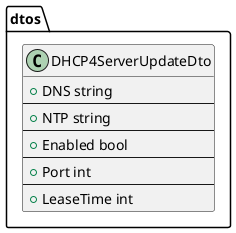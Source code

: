 @startuml

package dtos {
    class DHCP4ServerUpdateDto {
        +DNS string
        --
        +NTP string
        --
        +Enabled bool
        --
        +Port int
        --
        +LeaseTime int
    }
}

@enduml